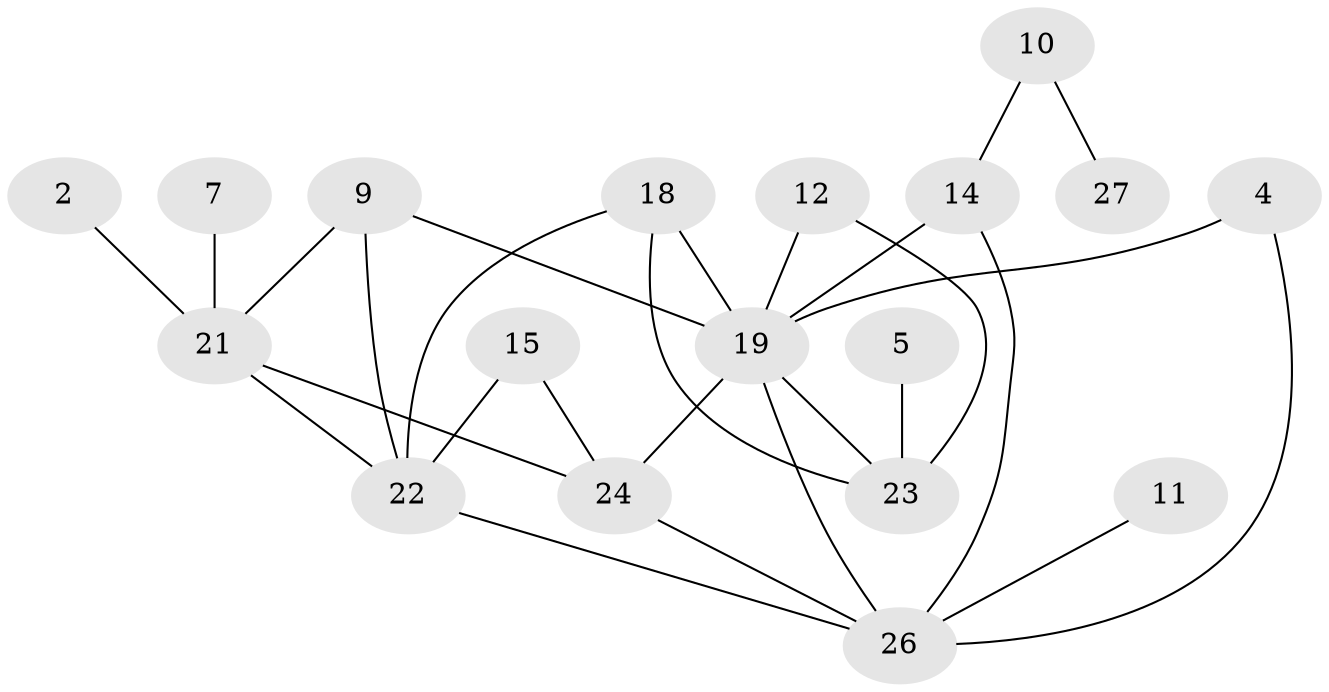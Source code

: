 // original degree distribution, {0: 0.12962962962962962, 3: 0.2222222222222222, 1: 0.2222222222222222, 4: 0.1111111111111111, 2: 0.24074074074074073, 5: 0.07407407407407407}
// Generated by graph-tools (version 1.1) at 2025/49/03/09/25 03:49:12]
// undirected, 18 vertices, 27 edges
graph export_dot {
graph [start="1"]
  node [color=gray90,style=filled];
  2;
  4;
  5;
  7;
  9;
  10;
  11;
  12;
  14;
  15;
  18;
  19;
  21;
  22;
  23;
  24;
  26;
  27;
  2 -- 21 [weight=1.0];
  4 -- 19 [weight=1.0];
  4 -- 26 [weight=1.0];
  5 -- 23 [weight=1.0];
  7 -- 21 [weight=1.0];
  9 -- 19 [weight=1.0];
  9 -- 21 [weight=1.0];
  9 -- 22 [weight=1.0];
  10 -- 14 [weight=1.0];
  10 -- 27 [weight=1.0];
  11 -- 26 [weight=1.0];
  12 -- 19 [weight=1.0];
  12 -- 23 [weight=2.0];
  14 -- 19 [weight=2.0];
  14 -- 26 [weight=1.0];
  15 -- 22 [weight=1.0];
  15 -- 24 [weight=1.0];
  18 -- 19 [weight=2.0];
  18 -- 22 [weight=1.0];
  18 -- 23 [weight=1.0];
  19 -- 23 [weight=1.0];
  19 -- 24 [weight=1.0];
  19 -- 26 [weight=1.0];
  21 -- 22 [weight=1.0];
  21 -- 24 [weight=1.0];
  22 -- 26 [weight=1.0];
  24 -- 26 [weight=1.0];
}
